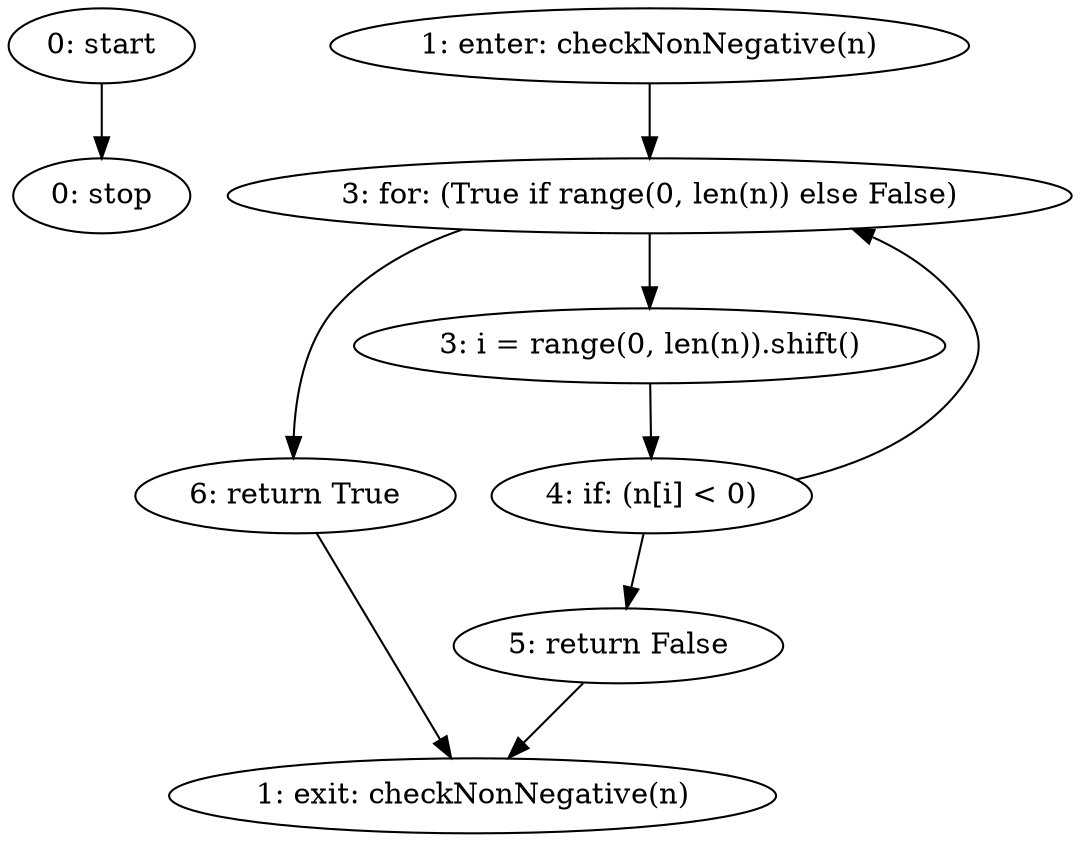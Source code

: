 strict digraph "" {
	node [label="\N"];
	0	[label="0: start"];
	8	[label="0: stop"];
	0 -> 8;
	1	[label="1: enter: checkNonNegative(n)"];
	3	[label="3: for: (True if range(0, len(n)) else False)"];
	1 -> 3;
	7	[label="6: return True"];
	3 -> 7;
	4	[label="3: i = range(0, len(n)).shift()"];
	3 -> 4;
	2	[label="1: exit: checkNonNegative(n)"];
	6	[label="5: return False"];
	6 -> 2;
	7 -> 2;
	5	[label="4: if: (n[i] < 0)"];
	4 -> 5;
	5 -> 3;
	5 -> 6;
}
